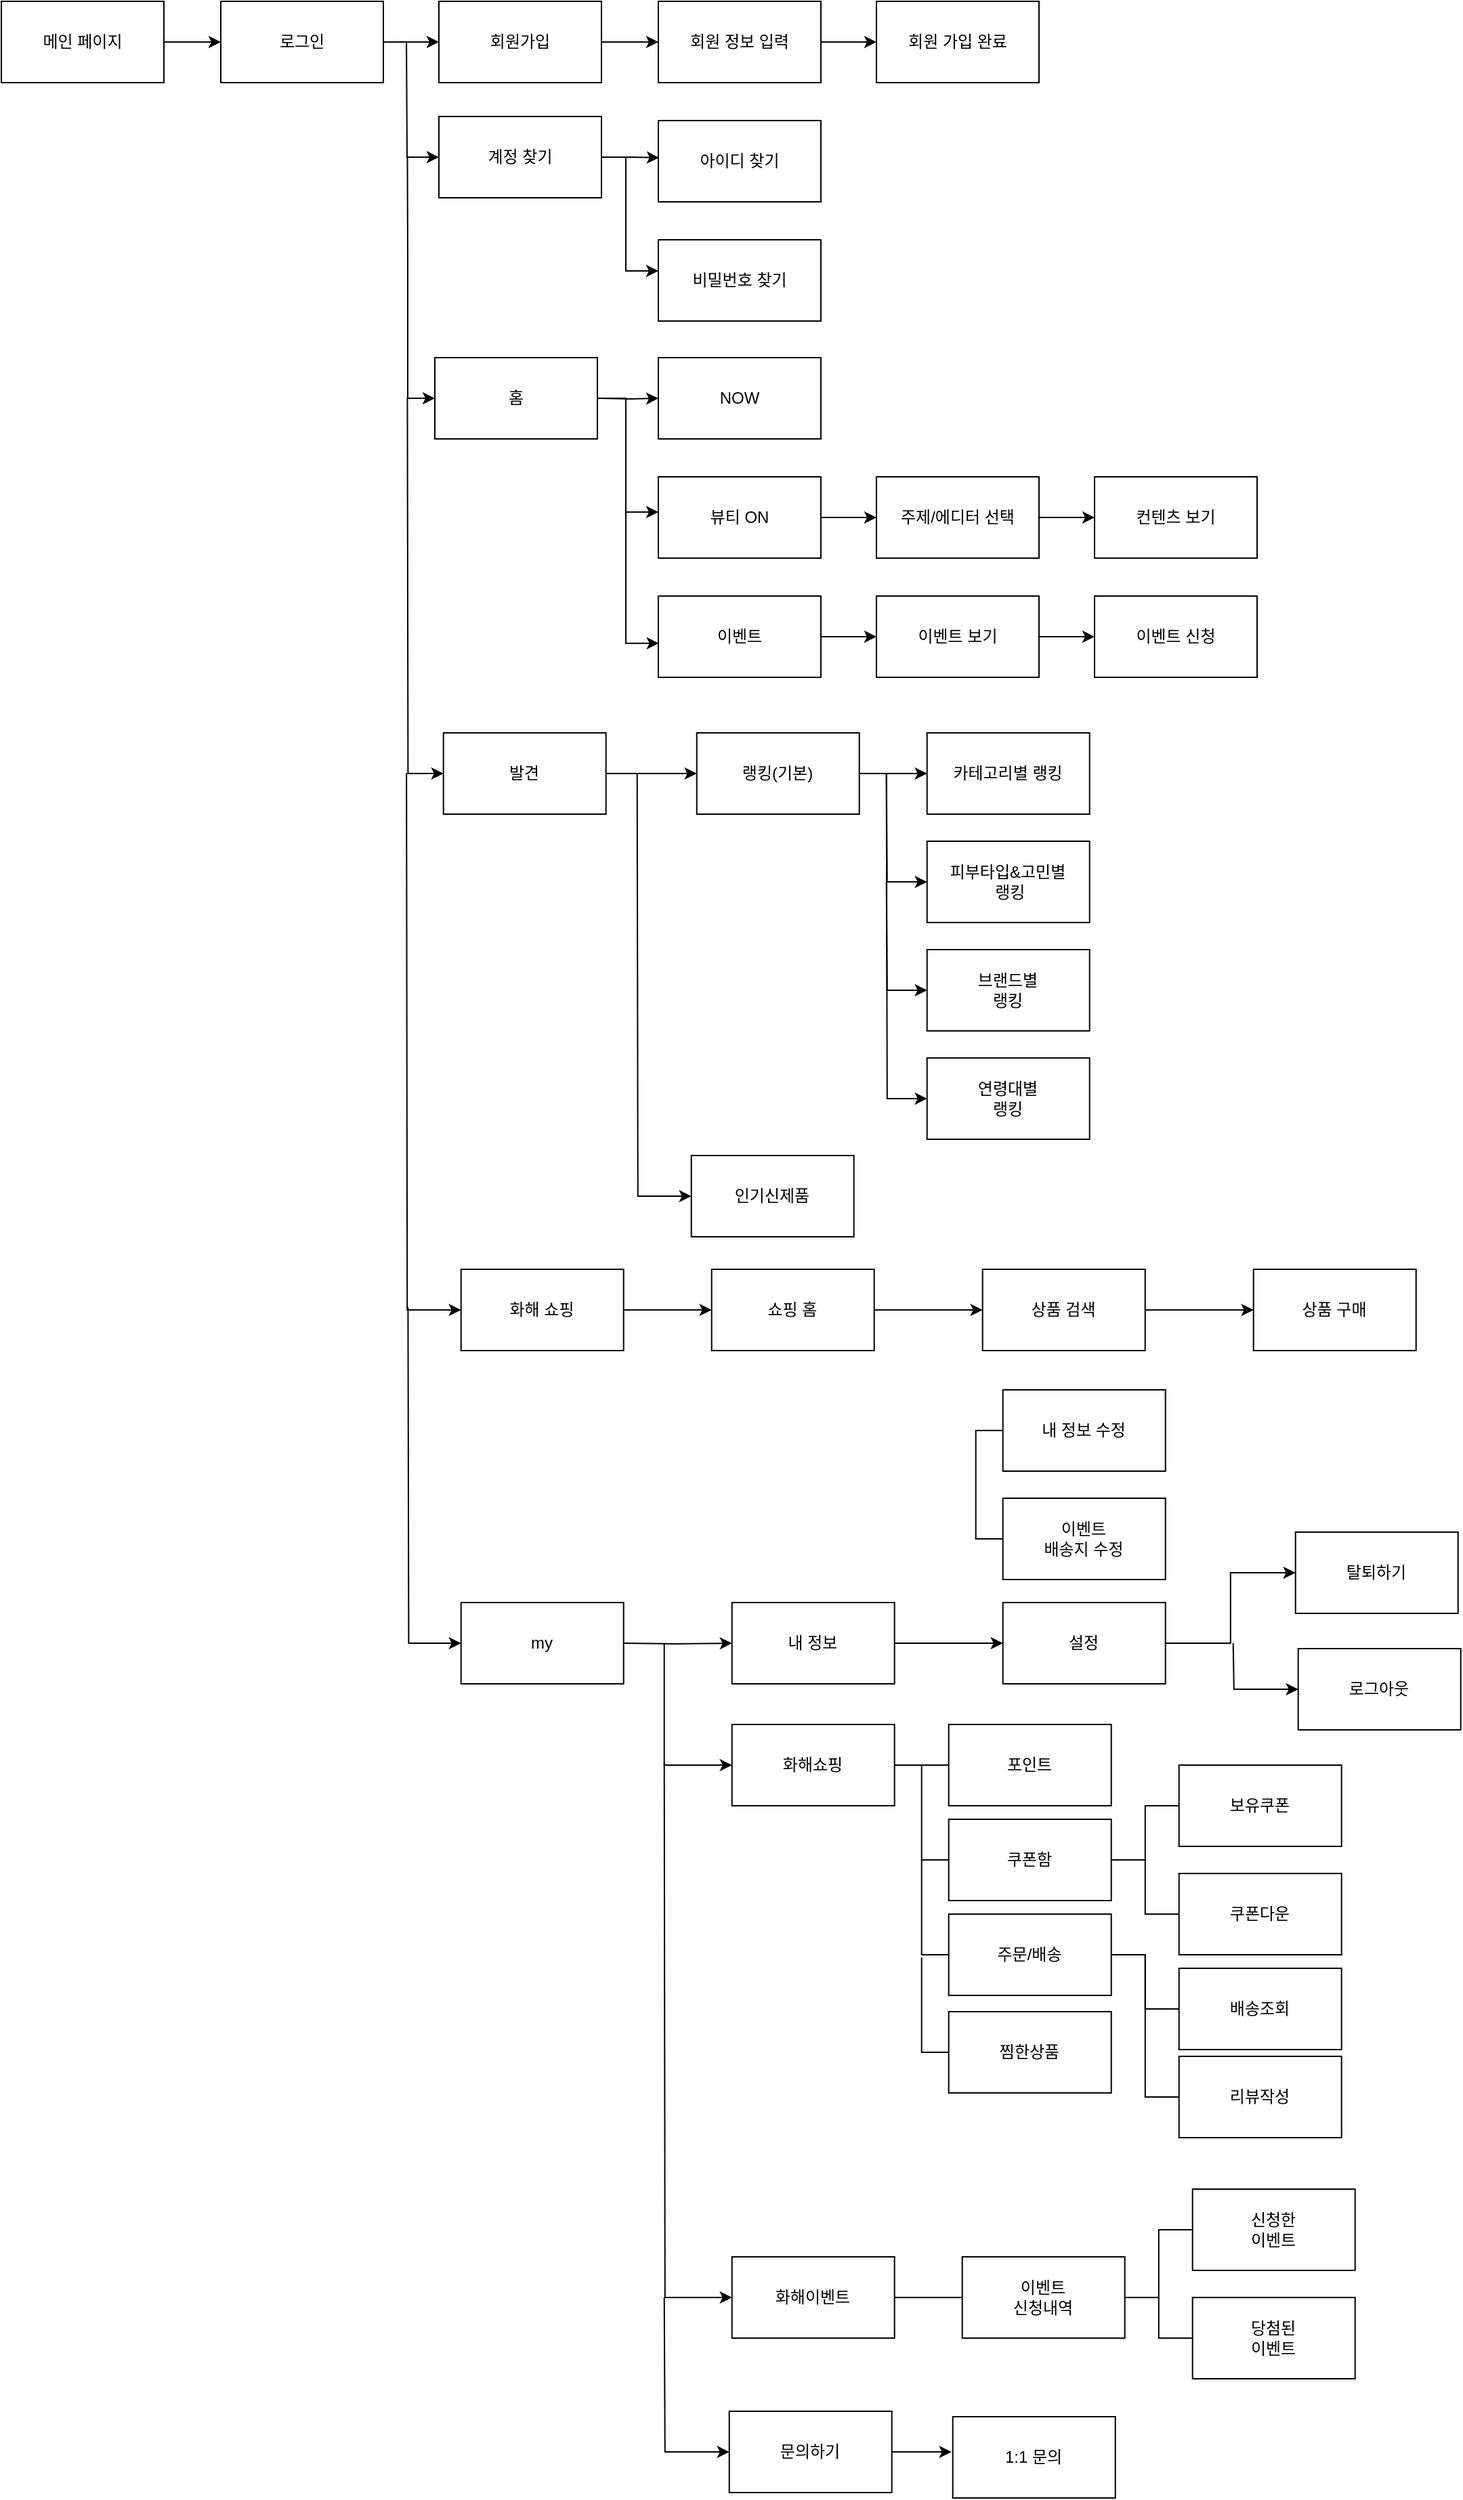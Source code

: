<mxfile version="15.8.2" type="github">
  <diagram name="Page-1" id="edf60f1a-56cd-e834-aa8a-f176f3a09ee4">
    <mxGraphModel dx="824" dy="885" grid="0" gridSize="10" guides="1" tooltips="1" connect="1" arrows="1" fold="1" page="1" pageScale="1" pageWidth="4681" pageHeight="3300" background="none" math="0" shadow="0">
      <root>
        <mxCell id="0" />
        <mxCell id="1" parent="0" />
        <mxCell id="1pbeCWkWL_q0rzWC6xPb-18" value="" style="edgeStyle=orthogonalEdgeStyle;rounded=0;orthogonalLoop=1;jettySize=auto;html=1;fontFamily=Helvetica;fontSize=12;" parent="1" source="1pbeCWkWL_q0rzWC6xPb-1" target="1pbeCWkWL_q0rzWC6xPb-3" edge="1">
          <mxGeometry relative="1" as="geometry" />
        </mxCell>
        <mxCell id="1pbeCWkWL_q0rzWC6xPb-1" value="메인 페이지" style="rounded=0;whiteSpace=wrap;html=1;fontFamily=Helvetica;fontSize=12;" parent="1" vertex="1">
          <mxGeometry x="31" y="26" width="120" height="60" as="geometry" />
        </mxCell>
        <mxCell id="1pbeCWkWL_q0rzWC6xPb-20" value="" style="edgeStyle=orthogonalEdgeStyle;rounded=0;orthogonalLoop=1;jettySize=auto;html=1;fontFamily=Helvetica;fontSize=12;" parent="1" source="1pbeCWkWL_q0rzWC6xPb-2" target="1pbeCWkWL_q0rzWC6xPb-4" edge="1">
          <mxGeometry relative="1" as="geometry" />
        </mxCell>
        <mxCell id="1pbeCWkWL_q0rzWC6xPb-2" value="회원가입" style="rounded=0;whiteSpace=wrap;html=1;fontFamily=Helvetica;fontSize=12;" parent="1" vertex="1">
          <mxGeometry x="354" y="26" width="120" height="60" as="geometry" />
        </mxCell>
        <mxCell id="1pbeCWkWL_q0rzWC6xPb-19" value="" style="edgeStyle=orthogonalEdgeStyle;rounded=0;orthogonalLoop=1;jettySize=auto;html=1;fontFamily=Helvetica;fontSize=12;" parent="1" source="1pbeCWkWL_q0rzWC6xPb-3" target="1pbeCWkWL_q0rzWC6xPb-2" edge="1">
          <mxGeometry relative="1" as="geometry" />
        </mxCell>
        <mxCell id="1pbeCWkWL_q0rzWC6xPb-3" value="로그인" style="rounded=0;whiteSpace=wrap;html=1;fontFamily=Helvetica;fontSize=12;" parent="1" vertex="1">
          <mxGeometry x="193" y="26" width="120" height="60" as="geometry" />
        </mxCell>
        <mxCell id="1pbeCWkWL_q0rzWC6xPb-21" value="" style="edgeStyle=orthogonalEdgeStyle;rounded=0;orthogonalLoop=1;jettySize=auto;html=1;fontFamily=Helvetica;fontSize=12;" parent="1" source="1pbeCWkWL_q0rzWC6xPb-4" target="1pbeCWkWL_q0rzWC6xPb-5" edge="1">
          <mxGeometry relative="1" as="geometry" />
        </mxCell>
        <mxCell id="1pbeCWkWL_q0rzWC6xPb-4" value="회원 정보 입력" style="rounded=0;whiteSpace=wrap;html=1;fontFamily=Helvetica;fontSize=12;" parent="1" vertex="1">
          <mxGeometry x="516" y="26" width="120" height="60" as="geometry" />
        </mxCell>
        <mxCell id="1pbeCWkWL_q0rzWC6xPb-5" value="회원 가입 완료" style="rounded=0;whiteSpace=wrap;html=1;fontFamily=Helvetica;fontSize=12;" parent="1" vertex="1">
          <mxGeometry x="677" y="26" width="120" height="60" as="geometry" />
        </mxCell>
        <mxCell id="1pbeCWkWL_q0rzWC6xPb-10" value="" style="edgeStyle=orthogonalEdgeStyle;rounded=0;orthogonalLoop=1;jettySize=auto;html=1;entryX=0.004;entryY=0.457;entryDx=0;entryDy=0;entryPerimeter=0;fontFamily=Helvetica;fontSize=12;" parent="1" source="1pbeCWkWL_q0rzWC6xPb-7" target="1pbeCWkWL_q0rzWC6xPb-9" edge="1">
          <mxGeometry relative="1" as="geometry" />
        </mxCell>
        <mxCell id="1pbeCWkWL_q0rzWC6xPb-28" value="" style="edgeStyle=orthogonalEdgeStyle;rounded=0;orthogonalLoop=1;jettySize=auto;html=1;fontFamily=Helvetica;fontSize=12;" parent="1" source="1pbeCWkWL_q0rzWC6xPb-7" target="1pbeCWkWL_q0rzWC6xPb-27" edge="1">
          <mxGeometry relative="1" as="geometry">
            <Array as="points">
              <mxPoint x="492" y="141" />
              <mxPoint x="492" y="225" />
            </Array>
          </mxGeometry>
        </mxCell>
        <mxCell id="5EfxFIW-50aqXUUSGtKy-3" style="edgeStyle=orthogonalEdgeStyle;rounded=0;orthogonalLoop=1;jettySize=auto;html=1;exitX=0;exitY=0.5;exitDx=0;exitDy=0;startArrow=classic;startFill=1;endArrow=none;endFill=0;fontFamily=Helvetica;fontSize=12;" parent="1" source="1pbeCWkWL_q0rzWC6xPb-7" edge="1">
          <mxGeometry relative="1" as="geometry">
            <mxPoint x="330.034" y="55.379" as="targetPoint" />
          </mxGeometry>
        </mxCell>
        <mxCell id="1pbeCWkWL_q0rzWC6xPb-7" value="계정 찾기" style="rounded=0;whiteSpace=wrap;html=1;fontFamily=Helvetica;fontSize=12;" parent="1" vertex="1">
          <mxGeometry x="354" y="111" width="120" height="60" as="geometry" />
        </mxCell>
        <mxCell id="1pbeCWkWL_q0rzWC6xPb-9" value="아이디 찾기" style="rounded=0;whiteSpace=wrap;html=1;fontFamily=Helvetica;fontSize=12;" parent="1" vertex="1">
          <mxGeometry x="516" y="114" width="120" height="60" as="geometry" />
        </mxCell>
        <mxCell id="1pbeCWkWL_q0rzWC6xPb-27" value="비밀번호 찾기" style="rounded=0;whiteSpace=wrap;html=1;fontFamily=Helvetica;fontSize=12;" parent="1" vertex="1">
          <mxGeometry x="516" y="202" width="120" height="60" as="geometry" />
        </mxCell>
        <mxCell id="1pbeCWkWL_q0rzWC6xPb-42" value="" style="edgeStyle=orthogonalEdgeStyle;rounded=0;orthogonalLoop=1;jettySize=auto;html=1;fontFamily=Helvetica;fontSize=12;" parent="1" target="1pbeCWkWL_q0rzWC6xPb-41" edge="1">
          <mxGeometry relative="1" as="geometry">
            <mxPoint x="473" y="319" as="sourcePoint" />
          </mxGeometry>
        </mxCell>
        <mxCell id="5EfxFIW-50aqXUUSGtKy-4" style="edgeStyle=orthogonalEdgeStyle;rounded=0;orthogonalLoop=1;jettySize=auto;html=1;exitX=0;exitY=0.5;exitDx=0;exitDy=0;startArrow=classic;startFill=1;endArrow=none;endFill=0;fontFamily=Helvetica;fontSize=12;" parent="1" source="1pbeCWkWL_q0rzWC6xPb-34" edge="1">
          <mxGeometry relative="1" as="geometry">
            <mxPoint x="330.724" y="140.207" as="targetPoint" />
          </mxGeometry>
        </mxCell>
        <mxCell id="1pbeCWkWL_q0rzWC6xPb-34" value="홈" style="rounded=0;whiteSpace=wrap;html=1;fontFamily=Helvetica;fontSize=12;" parent="1" vertex="1">
          <mxGeometry x="351" y="289" width="120" height="60" as="geometry" />
        </mxCell>
        <mxCell id="1pbeCWkWL_q0rzWC6xPb-41" value="NOW" style="rounded=0;whiteSpace=wrap;html=1;fontFamily=Helvetica;fontSize=12;" parent="1" vertex="1">
          <mxGeometry x="516" y="289" width="120" height="60" as="geometry" />
        </mxCell>
        <mxCell id="1pbeCWkWL_q0rzWC6xPb-53" value="" style="edgeStyle=orthogonalEdgeStyle;rounded=0;orthogonalLoop=1;jettySize=auto;html=1;strokeWidth=1;fontFamily=Helvetica;fontSize=12;" parent="1" source="1pbeCWkWL_q0rzWC6xPb-43" target="1pbeCWkWL_q0rzWC6xPb-52" edge="1">
          <mxGeometry relative="1" as="geometry" />
        </mxCell>
        <mxCell id="1pbeCWkWL_q0rzWC6xPb-43" value="뷰티 ON" style="rounded=0;whiteSpace=wrap;html=1;fontFamily=Helvetica;fontSize=12;" parent="1" vertex="1">
          <mxGeometry x="516" y="377" width="120" height="60" as="geometry" />
        </mxCell>
        <mxCell id="1pbeCWkWL_q0rzWC6xPb-57" value="" style="edgeStyle=orthogonalEdgeStyle;rounded=0;orthogonalLoop=1;jettySize=auto;html=1;strokeWidth=1;fontFamily=Helvetica;fontSize=12;" parent="1" source="1pbeCWkWL_q0rzWC6xPb-45" target="1pbeCWkWL_q0rzWC6xPb-56" edge="1">
          <mxGeometry relative="1" as="geometry" />
        </mxCell>
        <mxCell id="1pbeCWkWL_q0rzWC6xPb-45" value="이벤트" style="rounded=0;whiteSpace=wrap;html=1;fontFamily=Helvetica;fontSize=12;" parent="1" vertex="1">
          <mxGeometry x="516" y="465" width="120" height="60" as="geometry" />
        </mxCell>
        <mxCell id="1pbeCWkWL_q0rzWC6xPb-49" value="" style="edgeStyle=orthogonalEdgeStyle;rounded=0;orthogonalLoop=1;jettySize=auto;html=1;strokeWidth=1;exitX=1;exitY=0.5;exitDx=0;exitDy=0;fontFamily=Helvetica;fontSize=12;" parent="1" source="1pbeCWkWL_q0rzWC6xPb-34" edge="1">
          <mxGeometry relative="1" as="geometry">
            <mxPoint x="474" y="319" as="sourcePoint" />
            <mxPoint x="516" y="403" as="targetPoint" />
            <Array as="points">
              <mxPoint x="492" y="319" />
              <mxPoint x="492" y="403" />
            </Array>
          </mxGeometry>
        </mxCell>
        <mxCell id="1pbeCWkWL_q0rzWC6xPb-50" value="" style="edgeStyle=orthogonalEdgeStyle;rounded=0;orthogonalLoop=1;jettySize=auto;html=1;entryX=0.003;entryY=0.581;entryDx=0;entryDy=0;entryPerimeter=0;fontFamily=Helvetica;fontSize=12;" parent="1" target="1pbeCWkWL_q0rzWC6xPb-45" edge="1">
          <mxGeometry relative="1" as="geometry">
            <mxPoint x="492" y="403" as="sourcePoint" />
            <mxPoint x="514" y="500" as="targetPoint" />
            <Array as="points">
              <mxPoint x="492" y="500" />
            </Array>
          </mxGeometry>
        </mxCell>
        <mxCell id="1pbeCWkWL_q0rzWC6xPb-55" value="" style="edgeStyle=orthogonalEdgeStyle;rounded=0;orthogonalLoop=1;jettySize=auto;html=1;strokeWidth=1;fontFamily=Helvetica;fontSize=12;" parent="1" source="1pbeCWkWL_q0rzWC6xPb-52" target="1pbeCWkWL_q0rzWC6xPb-54" edge="1">
          <mxGeometry relative="1" as="geometry" />
        </mxCell>
        <mxCell id="1pbeCWkWL_q0rzWC6xPb-52" value="주제/에디터 선택" style="rounded=0;whiteSpace=wrap;html=1;fontFamily=Helvetica;fontSize=12;" parent="1" vertex="1">
          <mxGeometry x="677" y="377" width="120" height="60" as="geometry" />
        </mxCell>
        <mxCell id="1pbeCWkWL_q0rzWC6xPb-54" value="컨텐츠 보기" style="rounded=0;whiteSpace=wrap;html=1;fontFamily=Helvetica;fontSize=12;" parent="1" vertex="1">
          <mxGeometry x="838" y="377" width="120" height="60" as="geometry" />
        </mxCell>
        <mxCell id="1pbeCWkWL_q0rzWC6xPb-59" value="" style="edgeStyle=orthogonalEdgeStyle;rounded=0;orthogonalLoop=1;jettySize=auto;html=1;strokeWidth=1;fontFamily=Helvetica;fontSize=12;" parent="1" source="1pbeCWkWL_q0rzWC6xPb-56" target="1pbeCWkWL_q0rzWC6xPb-58" edge="1">
          <mxGeometry relative="1" as="geometry" />
        </mxCell>
        <mxCell id="1pbeCWkWL_q0rzWC6xPb-56" value="이벤트 보기" style="rounded=0;whiteSpace=wrap;html=1;fontFamily=Helvetica;fontSize=12;" parent="1" vertex="1">
          <mxGeometry x="677" y="465" width="120" height="60" as="geometry" />
        </mxCell>
        <mxCell id="1pbeCWkWL_q0rzWC6xPb-58" value="이벤트 신청" style="rounded=0;whiteSpace=wrap;html=1;fontFamily=Helvetica;fontSize=12;" parent="1" vertex="1">
          <mxGeometry x="838" y="465" width="120" height="60" as="geometry" />
        </mxCell>
        <mxCell id="1pbeCWkWL_q0rzWC6xPb-64" value="" style="edgeStyle=orthogonalEdgeStyle;rounded=0;orthogonalLoop=1;jettySize=auto;html=1;fontFamily=Helvetica;fontSize=12;" parent="1" source="1pbeCWkWL_q0rzWC6xPb-65" target="1pbeCWkWL_q0rzWC6xPb-66" edge="1">
          <mxGeometry relative="1" as="geometry" />
        </mxCell>
        <mxCell id="5EfxFIW-50aqXUUSGtKy-5" style="edgeStyle=orthogonalEdgeStyle;rounded=0;orthogonalLoop=1;jettySize=auto;html=1;exitX=0;exitY=0.5;exitDx=0;exitDy=0;startArrow=classic;startFill=1;endArrow=none;endFill=0;fontFamily=Helvetica;fontSize=12;" parent="1" source="1pbeCWkWL_q0rzWC6xPb-65" edge="1">
          <mxGeometry relative="1" as="geometry">
            <mxPoint x="330.724" y="318.828" as="targetPoint" />
          </mxGeometry>
        </mxCell>
        <mxCell id="1pbeCWkWL_q0rzWC6xPb-65" value="발견" style="rounded=0;whiteSpace=wrap;html=1;fontFamily=Helvetica;fontSize=12;" parent="1" vertex="1">
          <mxGeometry x="357.35" y="566" width="120" height="60" as="geometry" />
        </mxCell>
        <mxCell id="1pbeCWkWL_q0rzWC6xPb-66" value="랭킹(기본)" style="rounded=0;whiteSpace=wrap;html=1;fontFamily=Helvetica;fontSize=12;" parent="1" vertex="1">
          <mxGeometry x="544.35" y="566" width="120" height="60" as="geometry" />
        </mxCell>
        <mxCell id="1pbeCWkWL_q0rzWC6xPb-70" style="edgeStyle=orthogonalEdgeStyle;rounded=0;orthogonalLoop=1;jettySize=auto;html=1;exitX=0;exitY=0.5;exitDx=0;exitDy=0;startArrow=classic;startFill=1;endArrow=none;endFill=0;fontFamily=Helvetica;fontSize=12;" parent="1" source="1pbeCWkWL_q0rzWC6xPb-71" edge="1">
          <mxGeometry relative="1" as="geometry">
            <mxPoint x="500.35" y="596" as="targetPoint" />
          </mxGeometry>
        </mxCell>
        <mxCell id="1pbeCWkWL_q0rzWC6xPb-71" value="인기신제품" style="rounded=0;whiteSpace=wrap;html=1;fontFamily=Helvetica;fontSize=12;" parent="1" vertex="1">
          <mxGeometry x="540.35" y="878" width="120" height="60" as="geometry" />
        </mxCell>
        <mxCell id="1pbeCWkWL_q0rzWC6xPb-75" style="edgeStyle=orthogonalEdgeStyle;rounded=0;orthogonalLoop=1;jettySize=auto;html=1;exitX=0;exitY=0.5;exitDx=0;exitDy=0;entryX=1;entryY=0.5;entryDx=0;entryDy=0;startArrow=classic;startFill=1;endArrow=none;endFill=0;fontFamily=Helvetica;fontSize=12;" parent="1" source="1pbeCWkWL_q0rzWC6xPb-76" target="1pbeCWkWL_q0rzWC6xPb-66" edge="1">
          <mxGeometry relative="1" as="geometry" />
        </mxCell>
        <mxCell id="1pbeCWkWL_q0rzWC6xPb-76" value="카테고리별 랭킹" style="rounded=0;whiteSpace=wrap;html=1;fontFamily=Helvetica;fontSize=12;" parent="1" vertex="1">
          <mxGeometry x="714.35" y="566" width="120" height="60" as="geometry" />
        </mxCell>
        <mxCell id="1pbeCWkWL_q0rzWC6xPb-77" style="edgeStyle=orthogonalEdgeStyle;rounded=0;orthogonalLoop=1;jettySize=auto;html=1;exitX=0;exitY=0.5;exitDx=0;exitDy=0;startArrow=classic;startFill=1;endArrow=none;endFill=0;fontFamily=Helvetica;fontSize=12;" parent="1" source="1pbeCWkWL_q0rzWC6xPb-78" edge="1">
          <mxGeometry relative="1" as="geometry">
            <mxPoint x="684.35" y="596" as="targetPoint" />
          </mxGeometry>
        </mxCell>
        <mxCell id="1pbeCWkWL_q0rzWC6xPb-78" value="피부타입&amp;amp;고민별&lt;br style=&quot;font-size: 12px;&quot;&gt;&amp;nbsp;랭킹" style="rounded=0;whiteSpace=wrap;html=1;fontFamily=Helvetica;fontSize=12;" parent="1" vertex="1">
          <mxGeometry x="714.35" y="646" width="120" height="60" as="geometry" />
        </mxCell>
        <mxCell id="1pbeCWkWL_q0rzWC6xPb-79" style="edgeStyle=orthogonalEdgeStyle;rounded=0;orthogonalLoop=1;jettySize=auto;html=1;exitX=0;exitY=0.5;exitDx=0;exitDy=0;startArrow=classic;startFill=1;endArrow=none;endFill=0;fontFamily=Helvetica;fontSize=12;" parent="1" source="1pbeCWkWL_q0rzWC6xPb-80" edge="1">
          <mxGeometry relative="1" as="geometry">
            <mxPoint x="684.35" y="676" as="targetPoint" />
          </mxGeometry>
        </mxCell>
        <mxCell id="1pbeCWkWL_q0rzWC6xPb-80" value="브랜드별&lt;br style=&quot;font-size: 12px;&quot;&gt;랭킹" style="rounded=0;whiteSpace=wrap;html=1;fontFamily=Helvetica;fontSize=12;" parent="1" vertex="1">
          <mxGeometry x="714.35" y="726" width="120" height="60" as="geometry" />
        </mxCell>
        <mxCell id="1pbeCWkWL_q0rzWC6xPb-81" style="edgeStyle=orthogonalEdgeStyle;rounded=0;orthogonalLoop=1;jettySize=auto;html=1;exitX=0;exitY=0.5;exitDx=0;exitDy=0;startArrow=classic;startFill=1;endArrow=none;endFill=0;fontFamily=Helvetica;fontSize=12;" parent="1" source="1pbeCWkWL_q0rzWC6xPb-82" edge="1">
          <mxGeometry relative="1" as="geometry">
            <mxPoint x="684.35" y="596" as="targetPoint" />
          </mxGeometry>
        </mxCell>
        <mxCell id="1pbeCWkWL_q0rzWC6xPb-82" value="연령대별&lt;br style=&quot;font-size: 12px;&quot;&gt;랭킹" style="rounded=0;whiteSpace=wrap;html=1;fontFamily=Helvetica;fontSize=12;" parent="1" vertex="1">
          <mxGeometry x="714.35" y="806" width="120" height="60" as="geometry" />
        </mxCell>
        <mxCell id="5EfxFIW-50aqXUUSGtKy-2" style="edgeStyle=orthogonalEdgeStyle;rounded=0;orthogonalLoop=1;jettySize=auto;html=1;exitX=0;exitY=0.5;exitDx=0;exitDy=0;startArrow=classic;startFill=1;endArrow=none;endFill=0;fontFamily=Helvetica;fontSize=12;" parent="1" source="1pbeCWkWL_q0rzWC6xPb-90" edge="1">
          <mxGeometry relative="1" as="geometry">
            <mxPoint x="520.35" y="1721" as="targetPoint" />
          </mxGeometry>
        </mxCell>
        <mxCell id="pE4ywuqmk3UyQ6B_5kIM-3" style="edgeStyle=orthogonalEdgeStyle;rounded=0;orthogonalLoop=1;jettySize=auto;html=1;exitX=1;exitY=0.5;exitDx=0;exitDy=0;startArrow=none;startFill=0;endArrow=classic;endFill=1;fontFamily=Helvetica;fontSize=12;" edge="1" parent="1" source="1pbeCWkWL_q0rzWC6xPb-90">
          <mxGeometry relative="1" as="geometry">
            <mxPoint x="732.35" y="1835" as="targetPoint" />
          </mxGeometry>
        </mxCell>
        <mxCell id="1pbeCWkWL_q0rzWC6xPb-90" value="문의하기" style="rounded=0;whiteSpace=wrap;html=1;fontFamily=Helvetica;fontSize=12;" parent="1" vertex="1">
          <mxGeometry x="568.35" y="1805" width="120" height="60" as="geometry" />
        </mxCell>
        <mxCell id="1pbeCWkWL_q0rzWC6xPb-93" value="1:1 문의" style="rounded=0;whiteSpace=wrap;html=1;fontFamily=Helvetica;fontSize=12;" parent="1" vertex="1">
          <mxGeometry x="733.35" y="1809" width="120" height="60" as="geometry" />
        </mxCell>
        <mxCell id="1pbeCWkWL_q0rzWC6xPb-181" style="edgeStyle=orthogonalEdgeStyle;rounded=0;orthogonalLoop=1;jettySize=auto;html=1;exitX=1;exitY=0.5;exitDx=0;exitDy=0;entryX=0;entryY=0.5;entryDx=0;entryDy=0;startArrow=none;startFill=0;endArrow=classic;endFill=1;strokeWidth=1;fontFamily=Helvetica;fontSize=12;" parent="1" source="1pbeCWkWL_q0rzWC6xPb-99" target="1pbeCWkWL_q0rzWC6xPb-101" edge="1">
          <mxGeometry relative="1" as="geometry" />
        </mxCell>
        <mxCell id="5EfxFIW-50aqXUUSGtKy-6" style="edgeStyle=orthogonalEdgeStyle;rounded=0;orthogonalLoop=1;jettySize=auto;html=1;exitX=0;exitY=0.5;exitDx=0;exitDy=0;startArrow=classic;startFill=1;endArrow=none;endFill=0;fontFamily=Helvetica;fontSize=12;" parent="1" source="1pbeCWkWL_q0rzWC6xPb-99" edge="1">
          <mxGeometry relative="1" as="geometry">
            <mxPoint x="330.074" y="595.655" as="targetPoint" />
          </mxGeometry>
        </mxCell>
        <mxCell id="1pbeCWkWL_q0rzWC6xPb-99" value="&lt;font style=&quot;font-size: 12px;&quot;&gt;화해 쇼핑&lt;/font&gt;" style="rounded=0;whiteSpace=wrap;html=1;fontFamily=Helvetica;fontSize=12;" parent="1" vertex="1">
          <mxGeometry x="370.35" y="962" width="120" height="60" as="geometry" />
        </mxCell>
        <mxCell id="1pbeCWkWL_q0rzWC6xPb-100" value="" style="edgeStyle=orthogonalEdgeStyle;rounded=0;orthogonalLoop=1;jettySize=auto;html=1;fontSize=12;startArrow=none;startFill=0;endArrow=classic;endFill=1;fontFamily=Helvetica;" parent="1" source="1pbeCWkWL_q0rzWC6xPb-101" target="1pbeCWkWL_q0rzWC6xPb-112" edge="1">
          <mxGeometry relative="1" as="geometry" />
        </mxCell>
        <mxCell id="1pbeCWkWL_q0rzWC6xPb-101" value="쇼핑 홈" style="whiteSpace=wrap;html=1;rounded=0;fontFamily=Helvetica;fontSize=12;" parent="1" vertex="1">
          <mxGeometry x="555.35" y="962" width="120" height="60" as="geometry" />
        </mxCell>
        <mxCell id="1pbeCWkWL_q0rzWC6xPb-111" value="" style="edgeStyle=orthogonalEdgeStyle;rounded=0;orthogonalLoop=1;jettySize=auto;html=1;fontSize=12;startArrow=none;startFill=0;endArrow=classic;endFill=1;fontFamily=Helvetica;" parent="1" source="1pbeCWkWL_q0rzWC6xPb-112" target="1pbeCWkWL_q0rzWC6xPb-118" edge="1">
          <mxGeometry relative="1" as="geometry" />
        </mxCell>
        <mxCell id="1pbeCWkWL_q0rzWC6xPb-112" value="상품 검색" style="whiteSpace=wrap;html=1;rounded=0;fontFamily=Helvetica;fontSize=12;" parent="1" vertex="1">
          <mxGeometry x="755.35" y="962" width="120" height="60" as="geometry" />
        </mxCell>
        <mxCell id="1pbeCWkWL_q0rzWC6xPb-118" value="상품 구매" style="whiteSpace=wrap;html=1;rounded=0;fontFamily=Helvetica;fontSize=12;" parent="1" vertex="1">
          <mxGeometry x="955.35" y="962" width="120" height="60" as="geometry" />
        </mxCell>
        <mxCell id="1pbeCWkWL_q0rzWC6xPb-121" value="" style="edgeStyle=orthogonalEdgeStyle;rounded=0;orthogonalLoop=1;jettySize=auto;html=1;" parent="1" edge="1">
          <mxGeometry relative="1" as="geometry">
            <mxPoint x="737" y="1946" as="sourcePoint" />
          </mxGeometry>
        </mxCell>
        <mxCell id="1pbeCWkWL_q0rzWC6xPb-122" value="" style="edgeStyle=orthogonalEdgeStyle;rounded=0;orthogonalLoop=1;jettySize=auto;html=1;fontSize=12;fontFamily=Helvetica;" parent="1" target="1pbeCWkWL_q0rzWC6xPb-126" edge="1">
          <mxGeometry relative="1" as="geometry">
            <mxPoint x="490.35" y="1238" as="sourcePoint" />
          </mxGeometry>
        </mxCell>
        <mxCell id="pE4ywuqmk3UyQ6B_5kIM-11" style="edgeStyle=orthogonalEdgeStyle;rounded=0;orthogonalLoop=1;jettySize=auto;html=1;exitX=0;exitY=0.5;exitDx=0;exitDy=0;startArrow=classic;startFill=1;endArrow=none;endFill=0;fontFamily=Helvetica;fontSize=12;" edge="1" parent="1" source="1pbeCWkWL_q0rzWC6xPb-123">
          <mxGeometry relative="1" as="geometry">
            <mxPoint x="331.207" y="990.143" as="targetPoint" />
          </mxGeometry>
        </mxCell>
        <mxCell id="1pbeCWkWL_q0rzWC6xPb-123" value="&lt;font style=&quot;font-size: 12px;&quot;&gt;my&lt;/font&gt;" style="rounded=0;whiteSpace=wrap;html=1;fontFamily=Helvetica;fontSize=12;" parent="1" vertex="1">
          <mxGeometry x="370.35" y="1208" width="120" height="60" as="geometry" />
        </mxCell>
        <mxCell id="pE4ywuqmk3UyQ6B_5kIM-5" value="" style="edgeStyle=orthogonalEdgeStyle;rounded=0;orthogonalLoop=1;jettySize=auto;html=1;startArrow=none;startFill=0;endArrow=classic;endFill=1;fontFamily=Helvetica;fontSize=12;" edge="1" parent="1" source="1pbeCWkWL_q0rzWC6xPb-126" target="pE4ywuqmk3UyQ6B_5kIM-4">
          <mxGeometry relative="1" as="geometry" />
        </mxCell>
        <mxCell id="1pbeCWkWL_q0rzWC6xPb-126" value="&lt;span style=&quot;font-size: 12px;&quot;&gt;내 정보&lt;/span&gt;" style="rounded=0;whiteSpace=wrap;html=1;fontFamily=Helvetica;fontSize=12;" parent="1" vertex="1">
          <mxGeometry x="570.35" y="1208" width="120" height="60" as="geometry" />
        </mxCell>
        <mxCell id="1pbeCWkWL_q0rzWC6xPb-127" value="" style="edgeStyle=orthogonalEdgeStyle;rounded=0;orthogonalLoop=1;jettySize=auto;html=1;fontSize=12;endArrow=none;endFill=0;fontFamily=Helvetica;" parent="1" source="1pbeCWkWL_q0rzWC6xPb-129" target="1pbeCWkWL_q0rzWC6xPb-145" edge="1">
          <mxGeometry relative="1" as="geometry" />
        </mxCell>
        <mxCell id="1pbeCWkWL_q0rzWC6xPb-128" value="" style="edgeStyle=orthogonalEdgeStyle;rounded=0;orthogonalLoop=1;jettySize=auto;html=1;fontSize=12;endArrow=none;endFill=0;fontFamily=Helvetica;" parent="1" source="1pbeCWkWL_q0rzWC6xPb-129" target="1pbeCWkWL_q0rzWC6xPb-148" edge="1">
          <mxGeometry relative="1" as="geometry">
            <Array as="points">
              <mxPoint x="710.35" y="1328" />
              <mxPoint x="710.35" y="1398" />
            </Array>
          </mxGeometry>
        </mxCell>
        <mxCell id="1pbeCWkWL_q0rzWC6xPb-129" value="&lt;font style=&quot;font-size: 12px;&quot;&gt;화해쇼핑&lt;/font&gt;" style="whiteSpace=wrap;html=1;rounded=0;fontFamily=Helvetica;fontSize=12;" parent="1" vertex="1">
          <mxGeometry x="570.35" y="1298" width="120" height="60" as="geometry" />
        </mxCell>
        <mxCell id="1pbeCWkWL_q0rzWC6xPb-130" value="" style="endArrow=classic;html=1;rounded=0;fontSize=12;entryX=0;entryY=0.5;entryDx=0;entryDy=0;fontFamily=Helvetica;" parent="1" target="1pbeCWkWL_q0rzWC6xPb-129" edge="1">
          <mxGeometry width="50" height="50" relative="1" as="geometry">
            <mxPoint x="520.35" y="1238" as="sourcePoint" />
            <mxPoint x="760.35" y="1338" as="targetPoint" />
            <Array as="points">
              <mxPoint x="520.35" y="1328" />
            </Array>
          </mxGeometry>
        </mxCell>
        <mxCell id="1pbeCWkWL_q0rzWC6xPb-136" style="edgeStyle=orthogonalEdgeStyle;rounded=0;orthogonalLoop=1;jettySize=auto;html=1;exitX=1;exitY=0.5;exitDx=0;exitDy=0;entryX=0;entryY=0.5;entryDx=0;entryDy=0;fontSize=12;endArrow=none;endFill=0;fontFamily=Helvetica;" parent="1" source="1pbeCWkWL_q0rzWC6xPb-138" target="1pbeCWkWL_q0rzWC6xPb-164" edge="1">
          <mxGeometry relative="1" as="geometry" />
        </mxCell>
        <mxCell id="pE4ywuqmk3UyQ6B_5kIM-2" style="edgeStyle=orthogonalEdgeStyle;rounded=0;orthogonalLoop=1;jettySize=auto;html=1;exitX=0;exitY=0.5;exitDx=0;exitDy=0;startArrow=classic;startFill=1;endArrow=none;endFill=0;fontFamily=Helvetica;fontSize=12;" edge="1" parent="1" source="1pbeCWkWL_q0rzWC6xPb-138">
          <mxGeometry relative="1" as="geometry">
            <mxPoint x="520.35" y="1326" as="targetPoint" />
          </mxGeometry>
        </mxCell>
        <mxCell id="1pbeCWkWL_q0rzWC6xPb-138" value="&lt;font style=&quot;font-size: 12px;&quot;&gt;화해이벤트&lt;/font&gt;" style="whiteSpace=wrap;html=1;rounded=0;fontFamily=Helvetica;fontSize=12;" parent="1" vertex="1">
          <mxGeometry x="570.35" y="1691" width="120" height="60" as="geometry" />
        </mxCell>
        <mxCell id="1pbeCWkWL_q0rzWC6xPb-140" value="&lt;span style=&quot;font-size: 12px;&quot;&gt;이벤트 &lt;br style=&quot;font-size: 12px;&quot;&gt;배송지 수정&lt;/span&gt;" style="rounded=0;whiteSpace=wrap;html=1;fontFamily=Helvetica;fontSize=12;" parent="1" vertex="1">
          <mxGeometry x="770.35" y="1131" width="120" height="60" as="geometry" />
        </mxCell>
        <mxCell id="1pbeCWkWL_q0rzWC6xPb-143" value="" style="edgeStyle=orthogonalEdgeStyle;rounded=0;orthogonalLoop=1;jettySize=auto;html=1;fontSize=12;endArrow=none;endFill=0;startArrow=none;entryX=0;entryY=0.5;entryDx=0;entryDy=0;exitX=0;exitY=0.5;exitDx=0;exitDy=0;fontFamily=Helvetica;" parent="1" source="1pbeCWkWL_q0rzWC6xPb-144" edge="1">
          <mxGeometry relative="1" as="geometry">
            <mxPoint x="770.35" y="1081" as="sourcePoint" />
            <mxPoint x="770.35" y="1161" as="targetPoint" />
            <Array as="points">
              <mxPoint x="750.35" y="1081" />
              <mxPoint x="750.35" y="1161" />
            </Array>
          </mxGeometry>
        </mxCell>
        <mxCell id="1pbeCWkWL_q0rzWC6xPb-144" value="내 정보 수정" style="rounded=0;whiteSpace=wrap;html=1;fontSize=12;fontFamily=Helvetica;" parent="1" vertex="1">
          <mxGeometry x="770.35" y="1051" width="120" height="60" as="geometry" />
        </mxCell>
        <mxCell id="1pbeCWkWL_q0rzWC6xPb-145" value="&lt;font style=&quot;font-size: 12px;&quot;&gt;포인트&lt;/font&gt;" style="whiteSpace=wrap;html=1;rounded=0;fontFamily=Helvetica;fontSize=12;" parent="1" vertex="1">
          <mxGeometry x="730.35" y="1298" width="120" height="60" as="geometry" />
        </mxCell>
        <mxCell id="1pbeCWkWL_q0rzWC6xPb-146" style="edgeStyle=orthogonalEdgeStyle;rounded=0;orthogonalLoop=1;jettySize=auto;html=1;exitX=1;exitY=0.5;exitDx=0;exitDy=0;entryX=0;entryY=0.5;entryDx=0;entryDy=0;fontSize=12;endArrow=none;endFill=0;fontFamily=Helvetica;" parent="1" source="1pbeCWkWL_q0rzWC6xPb-148" target="1pbeCWkWL_q0rzWC6xPb-158" edge="1">
          <mxGeometry relative="1" as="geometry" />
        </mxCell>
        <mxCell id="1pbeCWkWL_q0rzWC6xPb-147" style="edgeStyle=orthogonalEdgeStyle;rounded=0;orthogonalLoop=1;jettySize=auto;html=1;exitX=1;exitY=0.5;exitDx=0;exitDy=0;entryX=0;entryY=0.5;entryDx=0;entryDy=0;fontSize=12;endArrow=none;endFill=0;fontFamily=Helvetica;" parent="1" source="1pbeCWkWL_q0rzWC6xPb-148" target="1pbeCWkWL_q0rzWC6xPb-159" edge="1">
          <mxGeometry relative="1" as="geometry" />
        </mxCell>
        <mxCell id="1pbeCWkWL_q0rzWC6xPb-148" value="&lt;font style=&quot;font-size: 12px;&quot;&gt;쿠폰함&lt;/font&gt;" style="whiteSpace=wrap;html=1;rounded=0;fontFamily=Helvetica;fontSize=12;" parent="1" vertex="1">
          <mxGeometry x="730.35" y="1368" width="120" height="60" as="geometry" />
        </mxCell>
        <mxCell id="1pbeCWkWL_q0rzWC6xPb-149" value="" style="endArrow=none;html=1;rounded=0;fontSize=12;entryX=0;entryY=0.5;entryDx=0;entryDy=0;endFill=0;fontFamily=Helvetica;" parent="1" target="1pbeCWkWL_q0rzWC6xPb-152" edge="1">
          <mxGeometry width="50" height="50" relative="1" as="geometry">
            <mxPoint x="710.35" y="1398" as="sourcePoint" />
            <mxPoint x="730.35" y="1468" as="targetPoint" />
            <Array as="points">
              <mxPoint x="710.35" y="1468" />
            </Array>
          </mxGeometry>
        </mxCell>
        <mxCell id="1pbeCWkWL_q0rzWC6xPb-150" style="edgeStyle=orthogonalEdgeStyle;rounded=0;orthogonalLoop=1;jettySize=auto;html=1;exitX=1;exitY=0.5;exitDx=0;exitDy=0;entryX=0;entryY=0.5;entryDx=0;entryDy=0;fontSize=12;endArrow=none;endFill=0;fontFamily=Helvetica;" parent="1" source="1pbeCWkWL_q0rzWC6xPb-152" target="1pbeCWkWL_q0rzWC6xPb-160" edge="1">
          <mxGeometry relative="1" as="geometry" />
        </mxCell>
        <mxCell id="1pbeCWkWL_q0rzWC6xPb-151" style="edgeStyle=orthogonalEdgeStyle;rounded=0;orthogonalLoop=1;jettySize=auto;html=1;exitX=1;exitY=0.5;exitDx=0;exitDy=0;entryX=0;entryY=0.5;entryDx=0;entryDy=0;fontSize=12;endArrow=none;endFill=0;fontFamily=Helvetica;" parent="1" source="1pbeCWkWL_q0rzWC6xPb-152" target="1pbeCWkWL_q0rzWC6xPb-161" edge="1">
          <mxGeometry relative="1" as="geometry" />
        </mxCell>
        <mxCell id="1pbeCWkWL_q0rzWC6xPb-152" value="주문/배송" style="rounded=0;whiteSpace=wrap;html=1;fontSize=12;fontFamily=Helvetica;" parent="1" vertex="1">
          <mxGeometry x="730.35" y="1438" width="120" height="60" as="geometry" />
        </mxCell>
        <mxCell id="1pbeCWkWL_q0rzWC6xPb-153" value="" style="endArrow=none;html=1;rounded=0;fontSize=12;entryX=0;entryY=0.5;entryDx=0;entryDy=0;endFill=0;fontFamily=Helvetica;" parent="1" target="1pbeCWkWL_q0rzWC6xPb-154" edge="1">
          <mxGeometry width="50" height="50" relative="1" as="geometry">
            <mxPoint x="710.35" y="1470" as="sourcePoint" />
            <mxPoint x="730.35" y="1540" as="targetPoint" />
            <Array as="points">
              <mxPoint x="710.35" y="1540" />
            </Array>
          </mxGeometry>
        </mxCell>
        <mxCell id="1pbeCWkWL_q0rzWC6xPb-154" value="찜한상품" style="rounded=0;whiteSpace=wrap;html=1;fontSize=12;fontFamily=Helvetica;" parent="1" vertex="1">
          <mxGeometry x="730.35" y="1510" width="120" height="60" as="geometry" />
        </mxCell>
        <mxCell id="1pbeCWkWL_q0rzWC6xPb-158" value="보유쿠폰" style="rounded=0;whiteSpace=wrap;html=1;fontSize=12;fontFamily=Helvetica;" parent="1" vertex="1">
          <mxGeometry x="900.35" y="1328" width="120" height="60" as="geometry" />
        </mxCell>
        <mxCell id="1pbeCWkWL_q0rzWC6xPb-159" value="쿠폰다운" style="rounded=0;whiteSpace=wrap;html=1;fontSize=12;fontFamily=Helvetica;" parent="1" vertex="1">
          <mxGeometry x="900.35" y="1408" width="120" height="60" as="geometry" />
        </mxCell>
        <mxCell id="1pbeCWkWL_q0rzWC6xPb-160" value="배송조회" style="rounded=0;whiteSpace=wrap;html=1;fontSize=12;fontFamily=Helvetica;" parent="1" vertex="1">
          <mxGeometry x="900.35" y="1478" width="120" height="60" as="geometry" />
        </mxCell>
        <mxCell id="1pbeCWkWL_q0rzWC6xPb-161" value="리뷰작성" style="rounded=0;whiteSpace=wrap;html=1;fontSize=12;fontFamily=Helvetica;" parent="1" vertex="1">
          <mxGeometry x="900.35" y="1543" width="120" height="60" as="geometry" />
        </mxCell>
        <mxCell id="1pbeCWkWL_q0rzWC6xPb-162" style="edgeStyle=orthogonalEdgeStyle;rounded=0;orthogonalLoop=1;jettySize=auto;html=1;exitX=1;exitY=0.5;exitDx=0;exitDy=0;entryX=0;entryY=0.5;entryDx=0;entryDy=0;fontSize=12;endArrow=none;endFill=0;fontFamily=Helvetica;" parent="1" source="1pbeCWkWL_q0rzWC6xPb-164" target="1pbeCWkWL_q0rzWC6xPb-166" edge="1">
          <mxGeometry relative="1" as="geometry" />
        </mxCell>
        <mxCell id="1pbeCWkWL_q0rzWC6xPb-163" style="edgeStyle=orthogonalEdgeStyle;rounded=0;orthogonalLoop=1;jettySize=auto;html=1;exitX=1;exitY=0.5;exitDx=0;exitDy=0;entryX=0;entryY=0.5;entryDx=0;entryDy=0;fontSize=12;endArrow=none;endFill=0;fontFamily=Helvetica;" parent="1" source="1pbeCWkWL_q0rzWC6xPb-164" target="1pbeCWkWL_q0rzWC6xPb-167" edge="1">
          <mxGeometry relative="1" as="geometry" />
        </mxCell>
        <mxCell id="1pbeCWkWL_q0rzWC6xPb-164" value="이벤트&lt;br style=&quot;font-size: 12px;&quot;&gt;신청내역" style="rounded=0;whiteSpace=wrap;html=1;fontSize=12;fontFamily=Helvetica;" parent="1" vertex="1">
          <mxGeometry x="740.35" y="1691" width="120" height="60" as="geometry" />
        </mxCell>
        <mxCell id="1pbeCWkWL_q0rzWC6xPb-166" value="신청한&lt;br style=&quot;font-size: 12px;&quot;&gt;이벤트" style="rounded=0;whiteSpace=wrap;html=1;fontSize=12;fontFamily=Helvetica;" parent="1" vertex="1">
          <mxGeometry x="910.35" y="1641" width="120" height="60" as="geometry" />
        </mxCell>
        <mxCell id="1pbeCWkWL_q0rzWC6xPb-167" value="당첨된&lt;br style=&quot;font-size: 12px;&quot;&gt;이벤트" style="rounded=0;whiteSpace=wrap;html=1;fontSize=12;fontFamily=Helvetica;" parent="1" vertex="1">
          <mxGeometry x="910.35" y="1721" width="120" height="60" as="geometry" />
        </mxCell>
        <mxCell id="pE4ywuqmk3UyQ6B_5kIM-8" value="" style="edgeStyle=orthogonalEdgeStyle;rounded=0;orthogonalLoop=1;jettySize=auto;html=1;startArrow=none;startFill=0;endArrow=classic;endFill=1;fontFamily=Helvetica;fontSize=12;" edge="1" parent="1" source="pE4ywuqmk3UyQ6B_5kIM-4" target="pE4ywuqmk3UyQ6B_5kIM-7">
          <mxGeometry relative="1" as="geometry" />
        </mxCell>
        <mxCell id="pE4ywuqmk3UyQ6B_5kIM-4" value="&lt;span style=&quot;font-size: 12px;&quot;&gt;설정&lt;/span&gt;" style="rounded=0;whiteSpace=wrap;html=1;fontFamily=Helvetica;fontSize=12;" vertex="1" parent="1">
          <mxGeometry x="770.35" y="1208" width="120" height="60" as="geometry" />
        </mxCell>
        <mxCell id="pE4ywuqmk3UyQ6B_5kIM-7" value="&lt;span style=&quot;font-size: 12px;&quot;&gt;탈퇴하기&lt;/span&gt;" style="rounded=0;whiteSpace=wrap;html=1;fontFamily=Helvetica;fontSize=12;" vertex="1" parent="1">
          <mxGeometry x="986.35" y="1156" width="120" height="60" as="geometry" />
        </mxCell>
        <mxCell id="pE4ywuqmk3UyQ6B_5kIM-10" style="edgeStyle=orthogonalEdgeStyle;rounded=0;orthogonalLoop=1;jettySize=auto;html=1;exitX=0;exitY=0.5;exitDx=0;exitDy=0;startArrow=classic;startFill=1;endArrow=none;endFill=0;fontFamily=Helvetica;fontSize=12;" edge="1" parent="1" source="pE4ywuqmk3UyQ6B_5kIM-9">
          <mxGeometry relative="1" as="geometry">
            <mxPoint x="940.35" y="1238" as="targetPoint" />
          </mxGeometry>
        </mxCell>
        <mxCell id="pE4ywuqmk3UyQ6B_5kIM-9" value="&lt;span style=&quot;font-size: 12px;&quot;&gt;로그아웃&lt;/span&gt;" style="rounded=0;whiteSpace=wrap;html=1;fontFamily=Helvetica;fontSize=12;" vertex="1" parent="1">
          <mxGeometry x="988.35" y="1242" width="120" height="60" as="geometry" />
        </mxCell>
      </root>
    </mxGraphModel>
  </diagram>
</mxfile>
